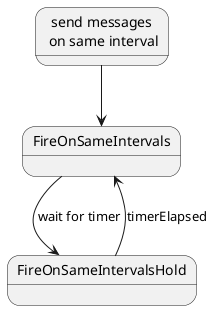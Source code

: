 @startuml

state " send messages \n on same interval" as case2 
case2 --> FireOnSameIntervals 
FireOnSameIntervals -->FireOnSameIntervalsHold : wait for timer
FireOnSameIntervalsHold --> FireOnSameIntervals: timerElapsed



@enduml